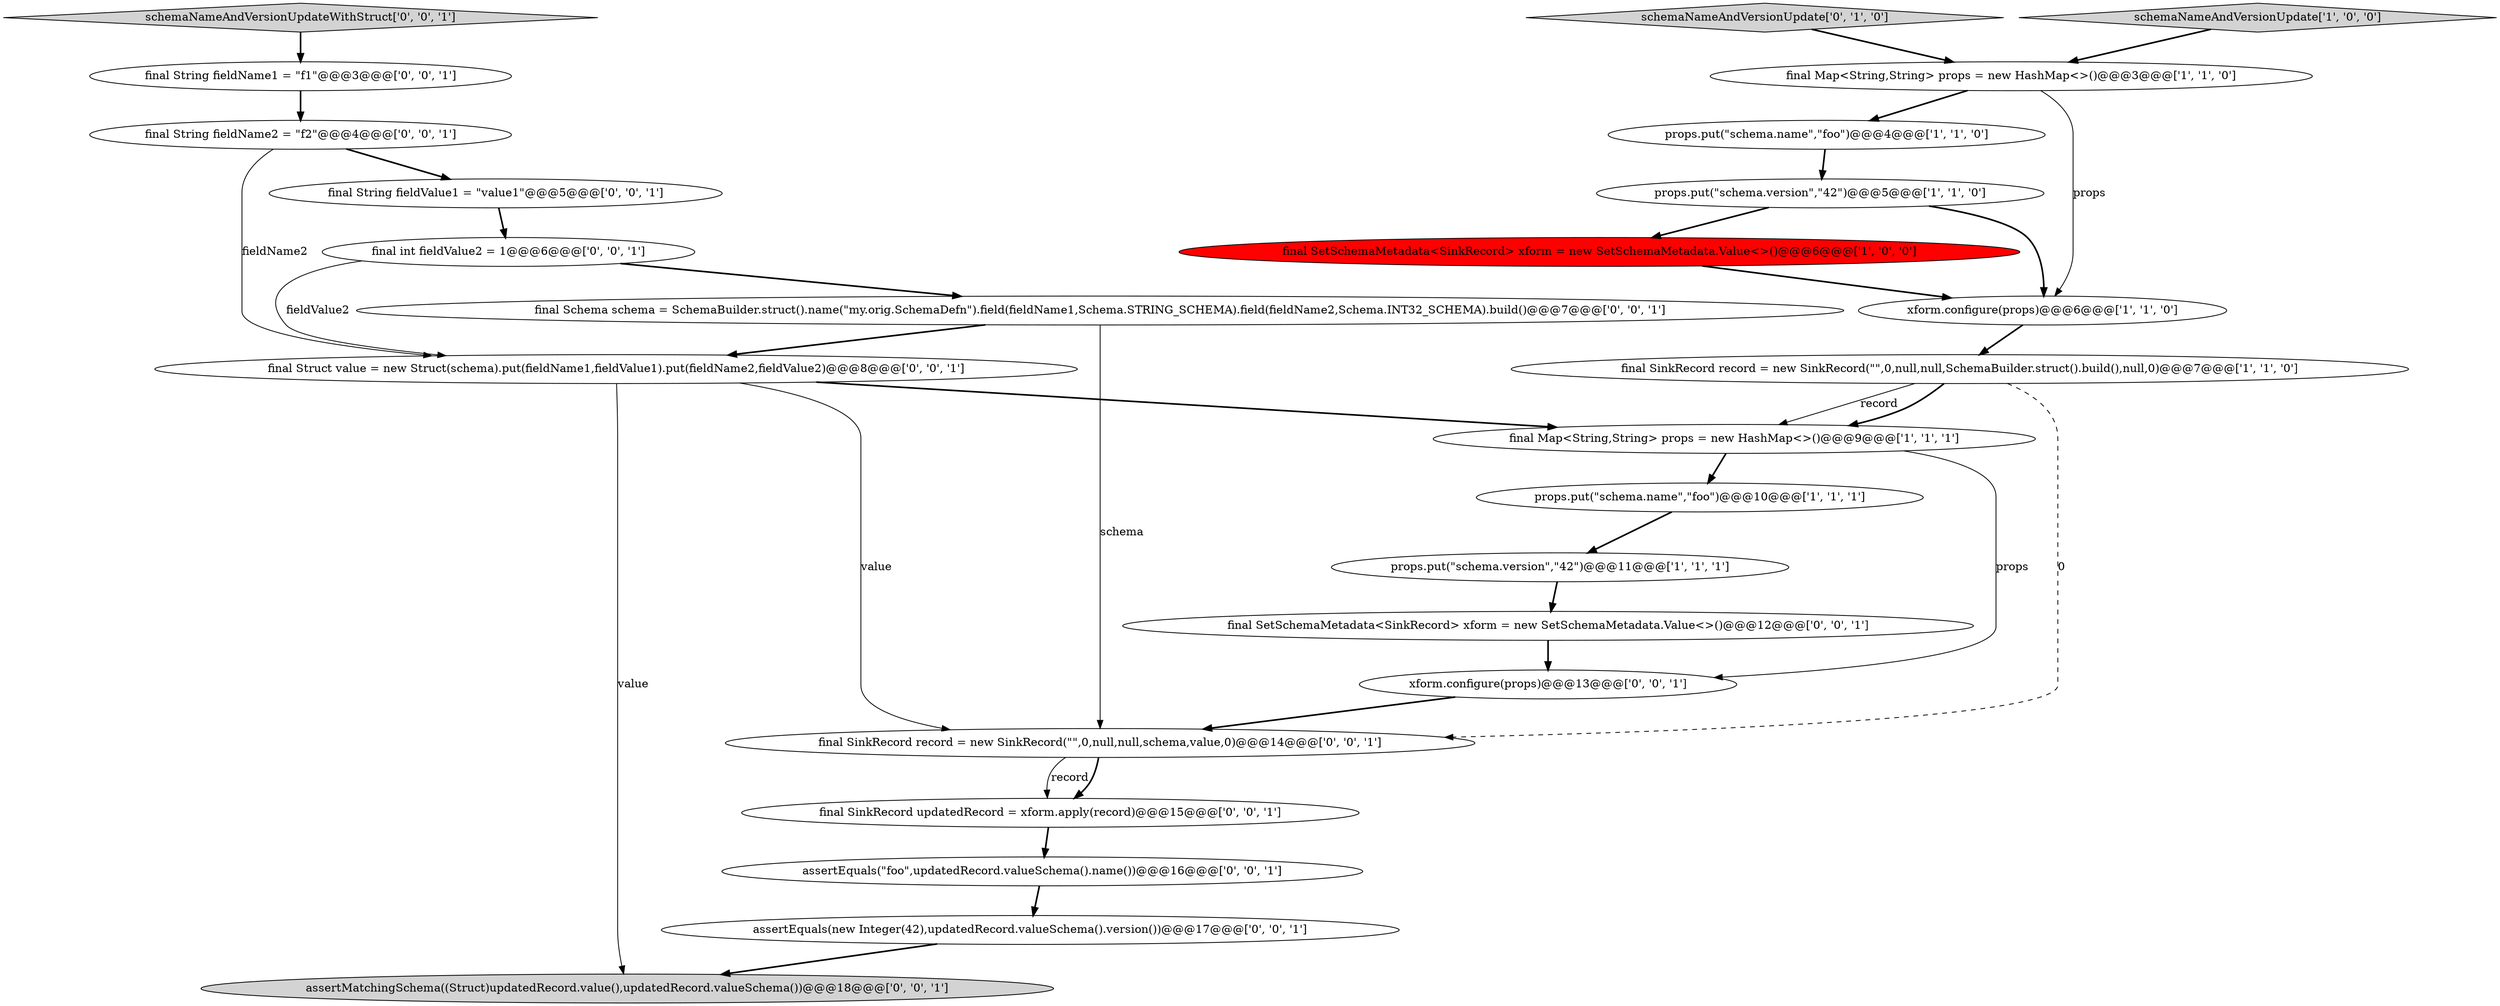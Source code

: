 digraph {
1 [style = filled, label = "schemaNameAndVersionUpdate['1', '0', '0']", fillcolor = lightgray, shape = diamond image = "AAA0AAABBB1BBB"];
11 [style = filled, label = "final Struct value = new Struct(schema).put(fieldName1,fieldValue1).put(fieldName2,fieldValue2)@@@8@@@['0', '0', '1']", fillcolor = white, shape = ellipse image = "AAA0AAABBB3BBB"];
3 [style = filled, label = "props.put(\"schema.name\",\"foo\")@@@4@@@['1', '1', '0']", fillcolor = white, shape = ellipse image = "AAA0AAABBB1BBB"];
15 [style = filled, label = "final Schema schema = SchemaBuilder.struct().name(\"my.orig.SchemaDefn\").field(fieldName1,Schema.STRING_SCHEMA).field(fieldName2,Schema.INT32_SCHEMA).build()@@@7@@@['0', '0', '1']", fillcolor = white, shape = ellipse image = "AAA0AAABBB3BBB"];
14 [style = filled, label = "final String fieldValue1 = \"value1\"@@@5@@@['0', '0', '1']", fillcolor = white, shape = ellipse image = "AAA0AAABBB3BBB"];
20 [style = filled, label = "assertEquals(\"foo\",updatedRecord.valueSchema().name())@@@16@@@['0', '0', '1']", fillcolor = white, shape = ellipse image = "AAA0AAABBB3BBB"];
17 [style = filled, label = "final SetSchemaMetadata<SinkRecord> xform = new SetSchemaMetadata.Value<>()@@@12@@@['0', '0', '1']", fillcolor = white, shape = ellipse image = "AAA0AAABBB3BBB"];
4 [style = filled, label = "final Map<String,String> props = new HashMap<>()@@@3@@@['1', '1', '0']", fillcolor = white, shape = ellipse image = "AAA0AAABBB1BBB"];
24 [style = filled, label = "final SinkRecord updatedRecord = xform.apply(record)@@@15@@@['0', '0', '1']", fillcolor = white, shape = ellipse image = "AAA0AAABBB3BBB"];
0 [style = filled, label = "xform.configure(props)@@@6@@@['1', '1', '0']", fillcolor = white, shape = ellipse image = "AAA0AAABBB1BBB"];
9 [style = filled, label = "props.put(\"schema.name\",\"foo\")@@@10@@@['1', '1', '1']", fillcolor = white, shape = ellipse image = "AAA0AAABBB1BBB"];
10 [style = filled, label = "schemaNameAndVersionUpdate['0', '1', '0']", fillcolor = lightgray, shape = diamond image = "AAA0AAABBB2BBB"];
7 [style = filled, label = "final SinkRecord record = new SinkRecord(\"\",0,null,null,SchemaBuilder.struct().build(),null,0)@@@7@@@['1', '1', '0']", fillcolor = white, shape = ellipse image = "AAA0AAABBB1BBB"];
13 [style = filled, label = "assertMatchingSchema((Struct)updatedRecord.value(),updatedRecord.valueSchema())@@@18@@@['0', '0', '1']", fillcolor = lightgray, shape = ellipse image = "AAA0AAABBB3BBB"];
18 [style = filled, label = "final int fieldValue2 = 1@@@6@@@['0', '0', '1']", fillcolor = white, shape = ellipse image = "AAA0AAABBB3BBB"];
5 [style = filled, label = "props.put(\"schema.version\",\"42\")@@@5@@@['1', '1', '0']", fillcolor = white, shape = ellipse image = "AAA0AAABBB1BBB"];
23 [style = filled, label = "xform.configure(props)@@@13@@@['0', '0', '1']", fillcolor = white, shape = ellipse image = "AAA0AAABBB3BBB"];
6 [style = filled, label = "final SetSchemaMetadata<SinkRecord> xform = new SetSchemaMetadata.Value<>()@@@6@@@['1', '0', '0']", fillcolor = red, shape = ellipse image = "AAA1AAABBB1BBB"];
8 [style = filled, label = "props.put(\"schema.version\",\"42\")@@@11@@@['1', '1', '1']", fillcolor = white, shape = ellipse image = "AAA0AAABBB1BBB"];
22 [style = filled, label = "final String fieldName1 = \"f1\"@@@3@@@['0', '0', '1']", fillcolor = white, shape = ellipse image = "AAA0AAABBB3BBB"];
2 [style = filled, label = "final Map<String,String> props = new HashMap<>()@@@9@@@['1', '1', '1']", fillcolor = white, shape = ellipse image = "AAA0AAABBB1BBB"];
19 [style = filled, label = "schemaNameAndVersionUpdateWithStruct['0', '0', '1']", fillcolor = lightgray, shape = diamond image = "AAA0AAABBB3BBB"];
16 [style = filled, label = "final String fieldName2 = \"f2\"@@@4@@@['0', '0', '1']", fillcolor = white, shape = ellipse image = "AAA0AAABBB3BBB"];
12 [style = filled, label = "final SinkRecord record = new SinkRecord(\"\",0,null,null,schema,value,0)@@@14@@@['0', '0', '1']", fillcolor = white, shape = ellipse image = "AAA0AAABBB3BBB"];
21 [style = filled, label = "assertEquals(new Integer(42),updatedRecord.valueSchema().version())@@@17@@@['0', '0', '1']", fillcolor = white, shape = ellipse image = "AAA0AAABBB3BBB"];
4->3 [style = bold, label=""];
1->4 [style = bold, label=""];
22->16 [style = bold, label=""];
18->15 [style = bold, label=""];
12->24 [style = solid, label="record"];
2->23 [style = solid, label="props"];
6->0 [style = bold, label=""];
2->9 [style = bold, label=""];
12->24 [style = bold, label=""];
9->8 [style = bold, label=""];
17->23 [style = bold, label=""];
11->2 [style = bold, label=""];
0->7 [style = bold, label=""];
18->11 [style = solid, label="fieldValue2"];
24->20 [style = bold, label=""];
20->21 [style = bold, label=""];
8->17 [style = bold, label=""];
11->13 [style = solid, label="value"];
3->5 [style = bold, label=""];
5->6 [style = bold, label=""];
15->11 [style = bold, label=""];
5->0 [style = bold, label=""];
7->2 [style = solid, label="record"];
7->2 [style = bold, label=""];
10->4 [style = bold, label=""];
7->12 [style = dashed, label="0"];
16->14 [style = bold, label=""];
14->18 [style = bold, label=""];
23->12 [style = bold, label=""];
11->12 [style = solid, label="value"];
4->0 [style = solid, label="props"];
15->12 [style = solid, label="schema"];
19->22 [style = bold, label=""];
16->11 [style = solid, label="fieldName2"];
21->13 [style = bold, label=""];
}
